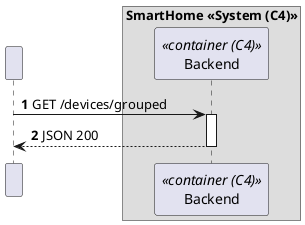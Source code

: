 @startuml
'https://plantuml.com/sequence-diagram
!pragma layout smetana

autonumber

participant " " as HTTP

box "SmartHome <<System (C4)>>"
    participant "Backend" as BE<<container (C4)>>
end box


HTTP -> BE : GET /devices/grouped
activate BE

BE --> HTTP : JSON 200
deactivate BE


@enduml